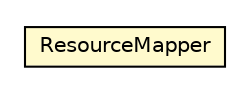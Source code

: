 #!/usr/local/bin/dot
#
# Class diagram 
# Generated by UMLGraph version R5_6-24-gf6e263 (http://www.umlgraph.org/)
#

digraph G {
	edge [fontname="Helvetica",fontsize=10,labelfontname="Helvetica",labelfontsize=10];
	node [fontname="Helvetica",fontsize=10,shape=plaintext];
	nodesep=0.25;
	ranksep=0.5;
	// org.universAAL.middleware.managers.configuration.osgi.ResourceMapper
	c353763 [label=<<table title="org.universAAL.middleware.managers.configuration.osgi.ResourceMapper" border="0" cellborder="1" cellspacing="0" cellpadding="2" port="p" bgcolor="lemonChiffon" href="./ResourceMapper.html">
		<tr><td><table border="0" cellspacing="0" cellpadding="1">
<tr><td align="center" balign="center"> ResourceMapper </td></tr>
		</table></td></tr>
		</table>>, URL="./ResourceMapper.html", fontname="Helvetica", fontcolor="black", fontsize=10.0];
}

